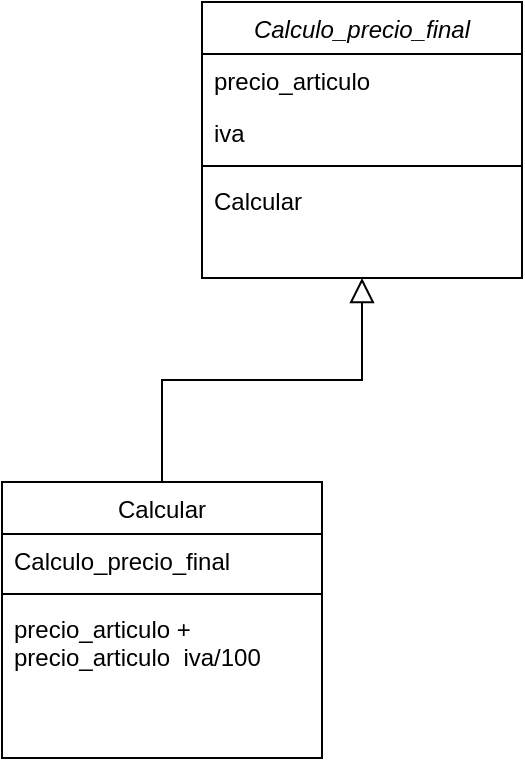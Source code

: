 <mxfile version="16.5.5" type="github" pages="2">
  <diagram id="C5RBs43oDa-KdzZeNtuy" name="Page-1">
    <mxGraphModel dx="741" dy="430" grid="1" gridSize="10" guides="1" tooltips="1" connect="1" arrows="1" fold="1" page="1" pageScale="1" pageWidth="827" pageHeight="1169" math="0" shadow="0">
      <root>
        <mxCell id="WIyWlLk6GJQsqaUBKTNV-0" />
        <mxCell id="WIyWlLk6GJQsqaUBKTNV-1" parent="WIyWlLk6GJQsqaUBKTNV-0" />
        <mxCell id="zkfFHV4jXpPFQw0GAbJ--0" value="Calculo_precio_final" style="swimlane;fontStyle=2;align=center;verticalAlign=top;childLayout=stackLayout;horizontal=1;startSize=26;horizontalStack=0;resizeParent=1;resizeLast=0;collapsible=1;marginBottom=0;rounded=0;shadow=0;strokeWidth=1;" parent="WIyWlLk6GJQsqaUBKTNV-1" vertex="1">
          <mxGeometry x="220" y="120" width="160" height="138" as="geometry">
            <mxRectangle x="230" y="140" width="160" height="26" as="alternateBounds" />
          </mxGeometry>
        </mxCell>
        <mxCell id="zkfFHV4jXpPFQw0GAbJ--1" value="precio_articulo" style="text;align=left;verticalAlign=top;spacingLeft=4;spacingRight=4;overflow=hidden;rotatable=0;points=[[0,0.5],[1,0.5]];portConstraint=eastwest;" parent="zkfFHV4jXpPFQw0GAbJ--0" vertex="1">
          <mxGeometry y="26" width="160" height="26" as="geometry" />
        </mxCell>
        <mxCell id="zkfFHV4jXpPFQw0GAbJ--3" value="iva" style="text;align=left;verticalAlign=top;spacingLeft=4;spacingRight=4;overflow=hidden;rotatable=0;points=[[0,0.5],[1,0.5]];portConstraint=eastwest;rounded=0;shadow=0;html=0;" parent="zkfFHV4jXpPFQw0GAbJ--0" vertex="1">
          <mxGeometry y="52" width="160" height="26" as="geometry" />
        </mxCell>
        <mxCell id="zkfFHV4jXpPFQw0GAbJ--4" value="" style="line;html=1;strokeWidth=1;align=left;verticalAlign=middle;spacingTop=-1;spacingLeft=3;spacingRight=3;rotatable=0;labelPosition=right;points=[];portConstraint=eastwest;" parent="zkfFHV4jXpPFQw0GAbJ--0" vertex="1">
          <mxGeometry y="78" width="160" height="8" as="geometry" />
        </mxCell>
        <mxCell id="zkfFHV4jXpPFQw0GAbJ--5" value="Calcular" style="text;align=left;verticalAlign=top;spacingLeft=4;spacingRight=4;overflow=hidden;rotatable=0;points=[[0,0.5],[1,0.5]];portConstraint=eastwest;" parent="zkfFHV4jXpPFQw0GAbJ--0" vertex="1">
          <mxGeometry y="86" width="160" height="26" as="geometry" />
        </mxCell>
        <mxCell id="zkfFHV4jXpPFQw0GAbJ--6" value="Calcular" style="swimlane;fontStyle=0;align=center;verticalAlign=top;childLayout=stackLayout;horizontal=1;startSize=26;horizontalStack=0;resizeParent=1;resizeLast=0;collapsible=1;marginBottom=0;rounded=0;shadow=0;strokeWidth=1;" parent="WIyWlLk6GJQsqaUBKTNV-1" vertex="1">
          <mxGeometry x="120" y="360" width="160" height="138" as="geometry">
            <mxRectangle x="130" y="380" width="160" height="26" as="alternateBounds" />
          </mxGeometry>
        </mxCell>
        <mxCell id="zkfFHV4jXpPFQw0GAbJ--7" value="Calculo_precio_final" style="text;align=left;verticalAlign=top;spacingLeft=4;spacingRight=4;overflow=hidden;rotatable=0;points=[[0,0.5],[1,0.5]];portConstraint=eastwest;" parent="zkfFHV4jXpPFQw0GAbJ--6" vertex="1">
          <mxGeometry y="26" width="160" height="26" as="geometry" />
        </mxCell>
        <mxCell id="zkfFHV4jXpPFQw0GAbJ--9" value="" style="line;html=1;strokeWidth=1;align=left;verticalAlign=middle;spacingTop=-1;spacingLeft=3;spacingRight=3;rotatable=0;labelPosition=right;points=[];portConstraint=eastwest;" parent="zkfFHV4jXpPFQw0GAbJ--6" vertex="1">
          <mxGeometry y="52" width="160" height="8" as="geometry" />
        </mxCell>
        <mxCell id="zkfFHV4jXpPFQw0GAbJ--11" value="precio_articulo + &#xa;precio_articulo  iva/100&#xa;" style="text;align=left;verticalAlign=top;spacingLeft=4;spacingRight=4;overflow=hidden;rotatable=0;points=[[0,0.5],[1,0.5]];portConstraint=eastwest;" parent="zkfFHV4jXpPFQw0GAbJ--6" vertex="1">
          <mxGeometry y="60" width="160" height="70" as="geometry" />
        </mxCell>
        <mxCell id="zkfFHV4jXpPFQw0GAbJ--12" value="" style="endArrow=block;endSize=10;endFill=0;shadow=0;strokeWidth=1;rounded=0;edgeStyle=elbowEdgeStyle;elbow=vertical;" parent="WIyWlLk6GJQsqaUBKTNV-1" source="zkfFHV4jXpPFQw0GAbJ--6" target="zkfFHV4jXpPFQw0GAbJ--0" edge="1">
          <mxGeometry width="160" relative="1" as="geometry">
            <mxPoint x="200" y="203" as="sourcePoint" />
            <mxPoint x="200" y="203" as="targetPoint" />
          </mxGeometry>
        </mxCell>
      </root>
    </mxGraphModel>
  </diagram>
  <diagram id="rKW2eJSWkNdpaHoSuaY4" name="Page-2">
    <mxGraphModel dx="741" dy="430" grid="1" gridSize="10" guides="1" tooltips="1" connect="1" arrows="1" fold="1" page="1" pageScale="1" pageWidth="827" pageHeight="1169" math="0" shadow="0">
      <root>
        <mxCell id="CKfxkyQmQccaKea7cFCE-0" />
        <mxCell id="CKfxkyQmQccaKea7cFCE-1" parent="CKfxkyQmQccaKea7cFCE-0" />
        <mxCell id="CKfxkyQmQccaKea7cFCE-2" value="Calculo_intereses" style="rounded=0;whiteSpace=wrap;html=1;verticalAlign=top;" vertex="1" parent="CKfxkyQmQccaKea7cFCE-1">
          <mxGeometry x="320" y="90" width="120" height="30" as="geometry" />
        </mxCell>
        <mxCell id="CKfxkyQmQccaKea7cFCE-3" value="" style="rounded=0;whiteSpace=wrap;html=1;" vertex="1" parent="CKfxkyQmQccaKea7cFCE-1">
          <mxGeometry x="320" y="120" width="120" height="120" as="geometry" />
        </mxCell>
        <mxCell id="CKfxkyQmQccaKea7cFCE-4" value="-capital_inicial" style="text;html=1;strokeColor=none;fillColor=none;align=left;verticalAlign=middle;whiteSpace=wrap;rounded=0;" vertex="1" parent="CKfxkyQmQccaKea7cFCE-1">
          <mxGeometry x="320" y="120" width="120" height="30" as="geometry" />
        </mxCell>
        <mxCell id="CKfxkyQmQccaKea7cFCE-5" value="-tipo_interes" style="text;html=1;strokeColor=none;fillColor=none;align=left;verticalAlign=middle;whiteSpace=wrap;rounded=0;" vertex="1" parent="CKfxkyQmQccaKea7cFCE-1">
          <mxGeometry x="320" y="150" width="120" height="30" as="geometry" />
        </mxCell>
        <mxCell id="CKfxkyQmQccaKea7cFCE-6" value="-periodo" style="text;html=1;strokeColor=none;fillColor=none;align=left;verticalAlign=middle;whiteSpace=wrap;rounded=0;" vertex="1" parent="CKfxkyQmQccaKea7cFCE-1">
          <mxGeometry x="320" y="180" width="100" height="30" as="geometry" />
        </mxCell>
        <mxCell id="CKfxkyQmQccaKea7cFCE-10" value="" style="endArrow=none;html=1;rounded=0;exitX=0;exitY=1;exitDx=0;exitDy=0;" edge="1" parent="CKfxkyQmQccaKea7cFCE-1" source="CKfxkyQmQccaKea7cFCE-6">
          <mxGeometry width="50" height="50" relative="1" as="geometry">
            <mxPoint x="320" y="230" as="sourcePoint" />
            <mxPoint x="440" y="210" as="targetPoint" />
            <Array as="points" />
          </mxGeometry>
        </mxCell>
        <mxCell id="CKfxkyQmQccaKea7cFCE-11" value="interes" style="text;html=1;strokeColor=none;fillColor=none;align=left;verticalAlign=middle;whiteSpace=wrap;rounded=0;" vertex="1" parent="CKfxkyQmQccaKea7cFCE-1">
          <mxGeometry x="320" y="210" width="120" height="30" as="geometry" />
        </mxCell>
        <mxCell id="CKfxkyQmQccaKea7cFCE-13" value="" style="edgeStyle=elbowEdgeStyle;elbow=vertical;startArrow=none;endArrow=none;rounded=0;" edge="1" parent="CKfxkyQmQccaKea7cFCE-1">
          <mxGeometry relative="1" as="geometry">
            <mxPoint x="380" y="240" as="sourcePoint" />
            <mxPoint x="450" y="280" as="targetPoint" />
          </mxGeometry>
        </mxCell>
        <mxCell id="CKfxkyQmQccaKea7cFCE-14" value="" style="endArrow=classic;html=1;rounded=0;" edge="1" parent="CKfxkyQmQccaKea7cFCE-1">
          <mxGeometry width="50" height="50" relative="1" as="geometry">
            <mxPoint x="380" y="260" as="sourcePoint" />
            <mxPoint x="380" y="240" as="targetPoint" />
          </mxGeometry>
        </mxCell>
        <mxCell id="CKfxkyQmQccaKea7cFCE-15" value="interes" style="swimlane;fontStyle=1;align=center;verticalAlign=top;childLayout=stackLayout;horizontal=1;startSize=26;horizontalStack=0;resizeParent=1;resizeParentMax=0;resizeLast=0;collapsible=1;marginBottom=0;" vertex="1" parent="CKfxkyQmQccaKea7cFCE-1">
          <mxGeometry x="370" y="280" width="160" height="170" as="geometry" />
        </mxCell>
        <mxCell id="CKfxkyQmQccaKea7cFCE-16" value="Calculo_intereses" style="text;strokeColor=none;fillColor=none;align=left;verticalAlign=top;spacingLeft=4;spacingRight=4;overflow=hidden;rotatable=0;points=[[0,0.5],[1,0.5]];portConstraint=eastwest;" vertex="1" parent="CKfxkyQmQccaKea7cFCE-15">
          <mxGeometry y="26" width="160" height="26" as="geometry" />
        </mxCell>
        <mxCell id="CKfxkyQmQccaKea7cFCE-17" value="" style="line;strokeWidth=1;fillColor=none;align=left;verticalAlign=middle;spacingTop=-1;spacingLeft=3;spacingRight=3;rotatable=0;labelPosition=right;points=[];portConstraint=eastwest;" vertex="1" parent="CKfxkyQmQccaKea7cFCE-15">
          <mxGeometry y="52" width="160" height="8" as="geometry" />
        </mxCell>
        <mxCell id="CKfxkyQmQccaKea7cFCE-18" value="capital_inicial + &#xa;tipo_interes/100   periodo" style="text;strokeColor=none;fillColor=none;align=left;verticalAlign=top;spacingLeft=4;spacingRight=4;overflow=hidden;rotatable=0;points=[[0,0.5],[1,0.5]];portConstraint=eastwest;" vertex="1" parent="CKfxkyQmQccaKea7cFCE-15">
          <mxGeometry y="60" width="160" height="110" as="geometry" />
        </mxCell>
      </root>
    </mxGraphModel>
  </diagram>
</mxfile>
